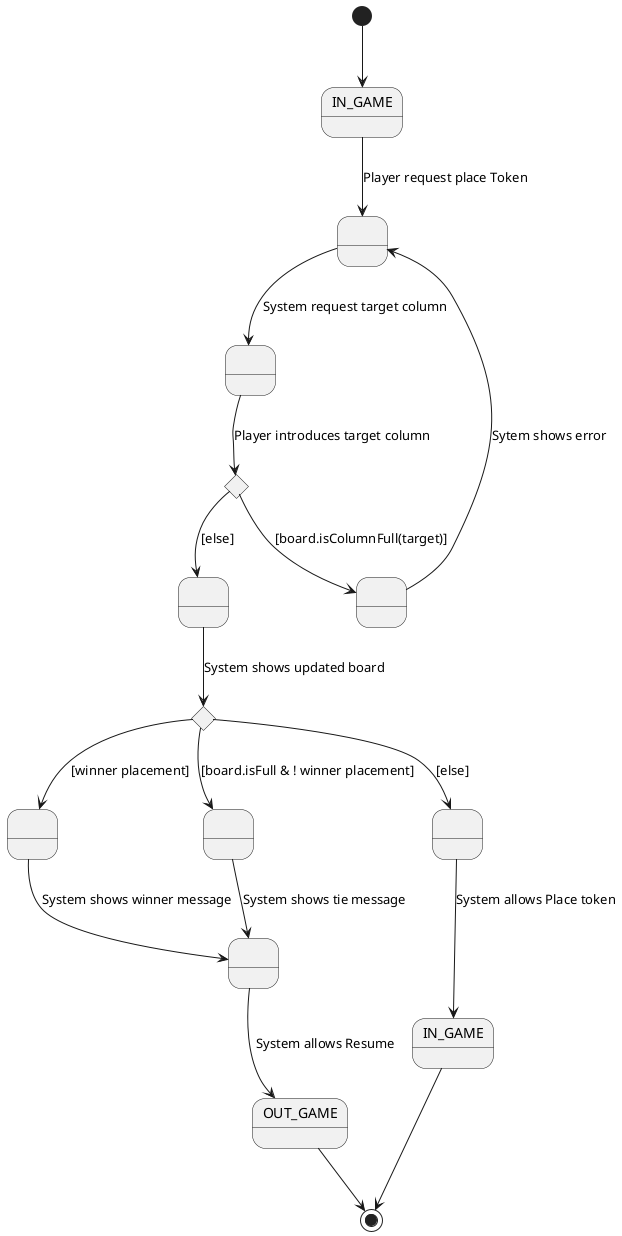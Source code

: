 @startuml placeToken
state IN_GAME
state placeTokenRequested as " "
state columnRquested as " "
state columnSelected <<choice>>
state invalidColumn as " "
state tokenPlaced as " "
state boardShowed <<choice>>
state winnerPlacement as " "
state finishMessageShowed as " "
state boardFull as " "
state stillInGame as " "
state IN_GAME_AGAIN as "IN_GAME"
state OUT_GAME

[*] --> IN_GAME
IN_GAME --> placeTokenRequested: Player request place Token
placeTokenRequested --> columnRquested: System request target column
columnRquested --> columnSelected: Player introduces target column

columnSelected --> invalidColumn: [board.isColumnFull(target)]
invalidColumn --> placeTokenRequested: Sytem shows error
columnSelected --> tokenPlaced: [else]
tokenPlaced --> boardShowed: System shows updated board

boardShowed --> winnerPlacement: [winner placement]
winnerPlacement --> finishMessageShowed: System shows winner message
finishMessageShowed --> OUT_GAME: System allows Resume
boardShowed --> boardFull: [board.isFull & ! winner placement]
boardFull --> finishMessageShowed: System shows tie message
boardShowed --> stillInGame: [else]
stillInGame --> IN_GAME_AGAIN: System allows Place token

IN_GAME_AGAIN --> [*]
OUT_GAME --> [*]

@enduml